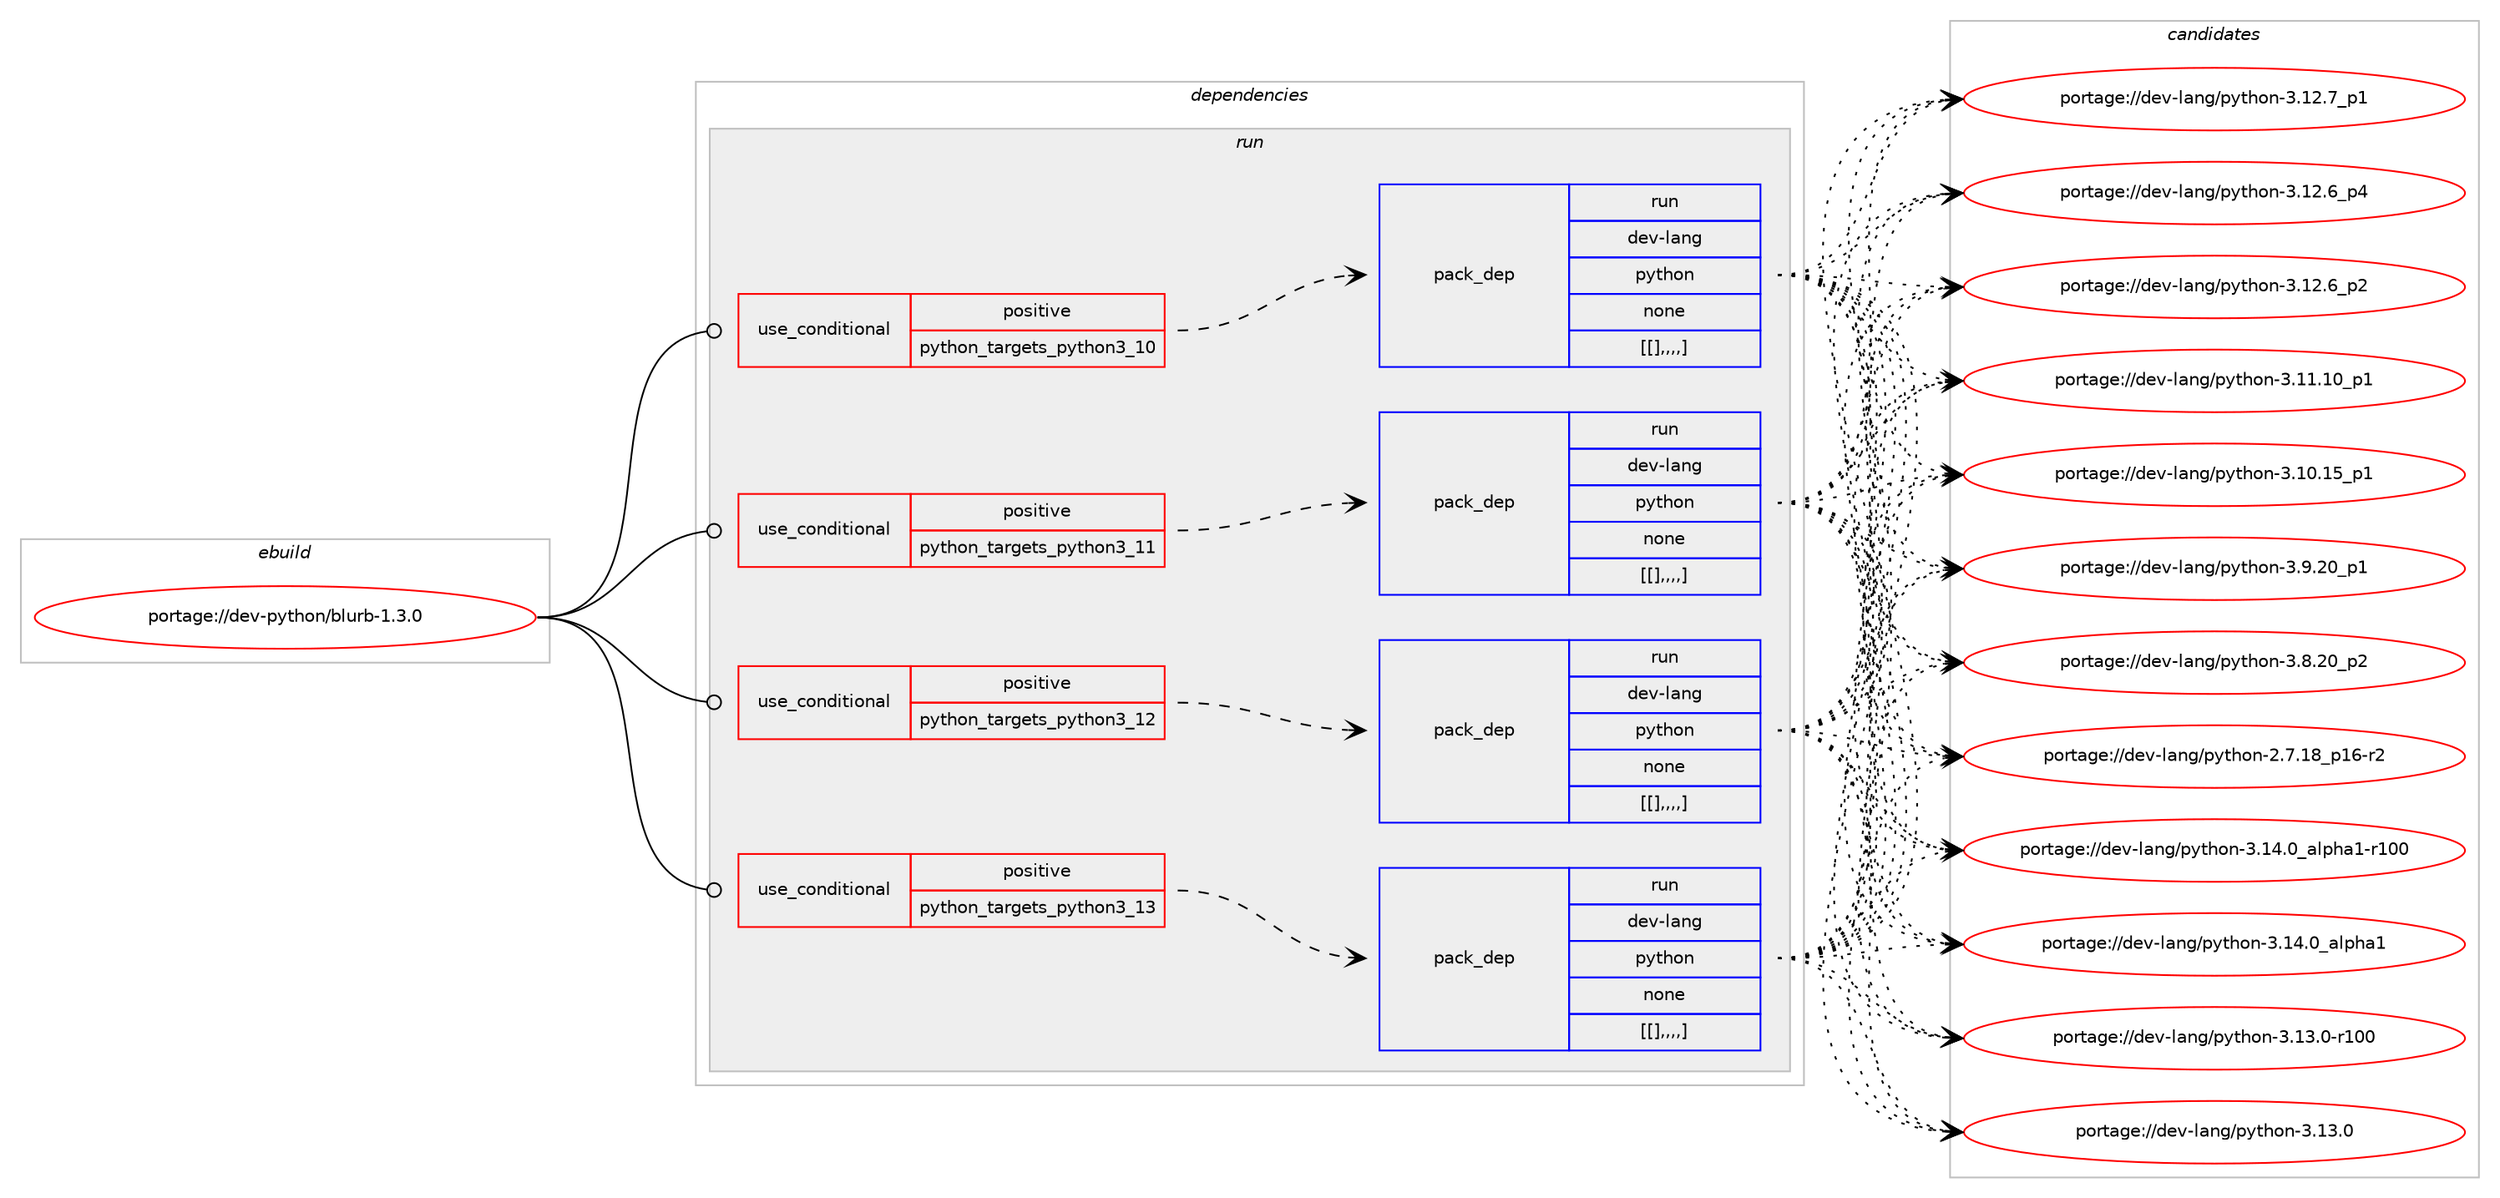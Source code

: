 digraph prolog {

# *************
# Graph options
# *************

newrank=true;
concentrate=true;
compound=true;
graph [rankdir=LR,fontname=Helvetica,fontsize=10,ranksep=1.5];#, ranksep=2.5, nodesep=0.2];
edge  [arrowhead=vee];
node  [fontname=Helvetica,fontsize=10];

# **********
# The ebuild
# **********

subgraph cluster_leftcol {
color=gray;
label=<<i>ebuild</i>>;
id [label="portage://dev-python/blurb-1.3.0", color=red, width=4, href="../dev-python/blurb-1.3.0.svg"];
}

# ****************
# The dependencies
# ****************

subgraph cluster_midcol {
color=gray;
label=<<i>dependencies</i>>;
subgraph cluster_compile {
fillcolor="#eeeeee";
style=filled;
label=<<i>compile</i>>;
}
subgraph cluster_compileandrun {
fillcolor="#eeeeee";
style=filled;
label=<<i>compile and run</i>>;
}
subgraph cluster_run {
fillcolor="#eeeeee";
style=filled;
label=<<i>run</i>>;
subgraph cond33330 {
dependency148024 [label=<<TABLE BORDER="0" CELLBORDER="1" CELLSPACING="0" CELLPADDING="4"><TR><TD ROWSPAN="3" CELLPADDING="10">use_conditional</TD></TR><TR><TD>positive</TD></TR><TR><TD>python_targets_python3_10</TD></TR></TABLE>>, shape=none, color=red];
subgraph pack113374 {
dependency148027 [label=<<TABLE BORDER="0" CELLBORDER="1" CELLSPACING="0" CELLPADDING="4" WIDTH="220"><TR><TD ROWSPAN="6" CELLPADDING="30">pack_dep</TD></TR><TR><TD WIDTH="110">run</TD></TR><TR><TD>dev-lang</TD></TR><TR><TD>python</TD></TR><TR><TD>none</TD></TR><TR><TD>[[],,,,]</TD></TR></TABLE>>, shape=none, color=blue];
}
dependency148024:e -> dependency148027:w [weight=20,style="dashed",arrowhead="vee"];
}
id:e -> dependency148024:w [weight=20,style="solid",arrowhead="odot"];
subgraph cond33336 {
dependency148033 [label=<<TABLE BORDER="0" CELLBORDER="1" CELLSPACING="0" CELLPADDING="4"><TR><TD ROWSPAN="3" CELLPADDING="10">use_conditional</TD></TR><TR><TD>positive</TD></TR><TR><TD>python_targets_python3_11</TD></TR></TABLE>>, shape=none, color=red];
subgraph pack113382 {
dependency148044 [label=<<TABLE BORDER="0" CELLBORDER="1" CELLSPACING="0" CELLPADDING="4" WIDTH="220"><TR><TD ROWSPAN="6" CELLPADDING="30">pack_dep</TD></TR><TR><TD WIDTH="110">run</TD></TR><TR><TD>dev-lang</TD></TR><TR><TD>python</TD></TR><TR><TD>none</TD></TR><TR><TD>[[],,,,]</TD></TR></TABLE>>, shape=none, color=blue];
}
dependency148033:e -> dependency148044:w [weight=20,style="dashed",arrowhead="vee"];
}
id:e -> dependency148033:w [weight=20,style="solid",arrowhead="odot"];
subgraph cond33343 {
dependency148052 [label=<<TABLE BORDER="0" CELLBORDER="1" CELLSPACING="0" CELLPADDING="4"><TR><TD ROWSPAN="3" CELLPADDING="10">use_conditional</TD></TR><TR><TD>positive</TD></TR><TR><TD>python_targets_python3_12</TD></TR></TABLE>>, shape=none, color=red];
subgraph pack113399 {
dependency148078 [label=<<TABLE BORDER="0" CELLBORDER="1" CELLSPACING="0" CELLPADDING="4" WIDTH="220"><TR><TD ROWSPAN="6" CELLPADDING="30">pack_dep</TD></TR><TR><TD WIDTH="110">run</TD></TR><TR><TD>dev-lang</TD></TR><TR><TD>python</TD></TR><TR><TD>none</TD></TR><TR><TD>[[],,,,]</TD></TR></TABLE>>, shape=none, color=blue];
}
dependency148052:e -> dependency148078:w [weight=20,style="dashed",arrowhead="vee"];
}
id:e -> dependency148052:w [weight=20,style="solid",arrowhead="odot"];
subgraph cond33362 {
dependency148097 [label=<<TABLE BORDER="0" CELLBORDER="1" CELLSPACING="0" CELLPADDING="4"><TR><TD ROWSPAN="3" CELLPADDING="10">use_conditional</TD></TR><TR><TD>positive</TD></TR><TR><TD>python_targets_python3_13</TD></TR></TABLE>>, shape=none, color=red];
subgraph pack113414 {
dependency148104 [label=<<TABLE BORDER="0" CELLBORDER="1" CELLSPACING="0" CELLPADDING="4" WIDTH="220"><TR><TD ROWSPAN="6" CELLPADDING="30">pack_dep</TD></TR><TR><TD WIDTH="110">run</TD></TR><TR><TD>dev-lang</TD></TR><TR><TD>python</TD></TR><TR><TD>none</TD></TR><TR><TD>[[],,,,]</TD></TR></TABLE>>, shape=none, color=blue];
}
dependency148097:e -> dependency148104:w [weight=20,style="dashed",arrowhead="vee"];
}
id:e -> dependency148097:w [weight=20,style="solid",arrowhead="odot"];
}
}

# **************
# The candidates
# **************

subgraph cluster_choices {
rank=same;
color=gray;
label=<<i>candidates</i>>;

subgraph choice113330 {
color=black;
nodesep=1;
choice100101118451089711010347112121116104111110455146495246489597108112104974945114494848 [label="portage://dev-lang/python-3.14.0_alpha1-r100", color=red, width=4,href="../dev-lang/python-3.14.0_alpha1-r100.svg"];
choice1001011184510897110103471121211161041111104551464952464895971081121049749 [label="portage://dev-lang/python-3.14.0_alpha1", color=red, width=4,href="../dev-lang/python-3.14.0_alpha1.svg"];
choice1001011184510897110103471121211161041111104551464951464845114494848 [label="portage://dev-lang/python-3.13.0-r100", color=red, width=4,href="../dev-lang/python-3.13.0-r100.svg"];
choice10010111845108971101034711212111610411111045514649514648 [label="portage://dev-lang/python-3.13.0", color=red, width=4,href="../dev-lang/python-3.13.0.svg"];
choice100101118451089711010347112121116104111110455146495046559511249 [label="portage://dev-lang/python-3.12.7_p1", color=red, width=4,href="../dev-lang/python-3.12.7_p1.svg"];
choice100101118451089711010347112121116104111110455146495046549511252 [label="portage://dev-lang/python-3.12.6_p4", color=red, width=4,href="../dev-lang/python-3.12.6_p4.svg"];
choice100101118451089711010347112121116104111110455146495046549511250 [label="portage://dev-lang/python-3.12.6_p2", color=red, width=4,href="../dev-lang/python-3.12.6_p2.svg"];
choice10010111845108971101034711212111610411111045514649494649489511249 [label="portage://dev-lang/python-3.11.10_p1", color=red, width=4,href="../dev-lang/python-3.11.10_p1.svg"];
choice10010111845108971101034711212111610411111045514649484649539511249 [label="portage://dev-lang/python-3.10.15_p1", color=red, width=4,href="../dev-lang/python-3.10.15_p1.svg"];
choice100101118451089711010347112121116104111110455146574650489511249 [label="portage://dev-lang/python-3.9.20_p1", color=red, width=4,href="../dev-lang/python-3.9.20_p1.svg"];
choice100101118451089711010347112121116104111110455146564650489511250 [label="portage://dev-lang/python-3.8.20_p2", color=red, width=4,href="../dev-lang/python-3.8.20_p2.svg"];
choice100101118451089711010347112121116104111110455046554649569511249544511450 [label="portage://dev-lang/python-2.7.18_p16-r2", color=red, width=4,href="../dev-lang/python-2.7.18_p16-r2.svg"];
dependency148027:e -> choice100101118451089711010347112121116104111110455146495246489597108112104974945114494848:w [style=dotted,weight="100"];
dependency148027:e -> choice1001011184510897110103471121211161041111104551464952464895971081121049749:w [style=dotted,weight="100"];
dependency148027:e -> choice1001011184510897110103471121211161041111104551464951464845114494848:w [style=dotted,weight="100"];
dependency148027:e -> choice10010111845108971101034711212111610411111045514649514648:w [style=dotted,weight="100"];
dependency148027:e -> choice100101118451089711010347112121116104111110455146495046559511249:w [style=dotted,weight="100"];
dependency148027:e -> choice100101118451089711010347112121116104111110455146495046549511252:w [style=dotted,weight="100"];
dependency148027:e -> choice100101118451089711010347112121116104111110455146495046549511250:w [style=dotted,weight="100"];
dependency148027:e -> choice10010111845108971101034711212111610411111045514649494649489511249:w [style=dotted,weight="100"];
dependency148027:e -> choice10010111845108971101034711212111610411111045514649484649539511249:w [style=dotted,weight="100"];
dependency148027:e -> choice100101118451089711010347112121116104111110455146574650489511249:w [style=dotted,weight="100"];
dependency148027:e -> choice100101118451089711010347112121116104111110455146564650489511250:w [style=dotted,weight="100"];
dependency148027:e -> choice100101118451089711010347112121116104111110455046554649569511249544511450:w [style=dotted,weight="100"];
}
subgraph choice113336 {
color=black;
nodesep=1;
choice100101118451089711010347112121116104111110455146495246489597108112104974945114494848 [label="portage://dev-lang/python-3.14.0_alpha1-r100", color=red, width=4,href="../dev-lang/python-3.14.0_alpha1-r100.svg"];
choice1001011184510897110103471121211161041111104551464952464895971081121049749 [label="portage://dev-lang/python-3.14.0_alpha1", color=red, width=4,href="../dev-lang/python-3.14.0_alpha1.svg"];
choice1001011184510897110103471121211161041111104551464951464845114494848 [label="portage://dev-lang/python-3.13.0-r100", color=red, width=4,href="../dev-lang/python-3.13.0-r100.svg"];
choice10010111845108971101034711212111610411111045514649514648 [label="portage://dev-lang/python-3.13.0", color=red, width=4,href="../dev-lang/python-3.13.0.svg"];
choice100101118451089711010347112121116104111110455146495046559511249 [label="portage://dev-lang/python-3.12.7_p1", color=red, width=4,href="../dev-lang/python-3.12.7_p1.svg"];
choice100101118451089711010347112121116104111110455146495046549511252 [label="portage://dev-lang/python-3.12.6_p4", color=red, width=4,href="../dev-lang/python-3.12.6_p4.svg"];
choice100101118451089711010347112121116104111110455146495046549511250 [label="portage://dev-lang/python-3.12.6_p2", color=red, width=4,href="../dev-lang/python-3.12.6_p2.svg"];
choice10010111845108971101034711212111610411111045514649494649489511249 [label="portage://dev-lang/python-3.11.10_p1", color=red, width=4,href="../dev-lang/python-3.11.10_p1.svg"];
choice10010111845108971101034711212111610411111045514649484649539511249 [label="portage://dev-lang/python-3.10.15_p1", color=red, width=4,href="../dev-lang/python-3.10.15_p1.svg"];
choice100101118451089711010347112121116104111110455146574650489511249 [label="portage://dev-lang/python-3.9.20_p1", color=red, width=4,href="../dev-lang/python-3.9.20_p1.svg"];
choice100101118451089711010347112121116104111110455146564650489511250 [label="portage://dev-lang/python-3.8.20_p2", color=red, width=4,href="../dev-lang/python-3.8.20_p2.svg"];
choice100101118451089711010347112121116104111110455046554649569511249544511450 [label="portage://dev-lang/python-2.7.18_p16-r2", color=red, width=4,href="../dev-lang/python-2.7.18_p16-r2.svg"];
dependency148044:e -> choice100101118451089711010347112121116104111110455146495246489597108112104974945114494848:w [style=dotted,weight="100"];
dependency148044:e -> choice1001011184510897110103471121211161041111104551464952464895971081121049749:w [style=dotted,weight="100"];
dependency148044:e -> choice1001011184510897110103471121211161041111104551464951464845114494848:w [style=dotted,weight="100"];
dependency148044:e -> choice10010111845108971101034711212111610411111045514649514648:w [style=dotted,weight="100"];
dependency148044:e -> choice100101118451089711010347112121116104111110455146495046559511249:w [style=dotted,weight="100"];
dependency148044:e -> choice100101118451089711010347112121116104111110455146495046549511252:w [style=dotted,weight="100"];
dependency148044:e -> choice100101118451089711010347112121116104111110455146495046549511250:w [style=dotted,weight="100"];
dependency148044:e -> choice10010111845108971101034711212111610411111045514649494649489511249:w [style=dotted,weight="100"];
dependency148044:e -> choice10010111845108971101034711212111610411111045514649484649539511249:w [style=dotted,weight="100"];
dependency148044:e -> choice100101118451089711010347112121116104111110455146574650489511249:w [style=dotted,weight="100"];
dependency148044:e -> choice100101118451089711010347112121116104111110455146564650489511250:w [style=dotted,weight="100"];
dependency148044:e -> choice100101118451089711010347112121116104111110455046554649569511249544511450:w [style=dotted,weight="100"];
}
subgraph choice113354 {
color=black;
nodesep=1;
choice100101118451089711010347112121116104111110455146495246489597108112104974945114494848 [label="portage://dev-lang/python-3.14.0_alpha1-r100", color=red, width=4,href="../dev-lang/python-3.14.0_alpha1-r100.svg"];
choice1001011184510897110103471121211161041111104551464952464895971081121049749 [label="portage://dev-lang/python-3.14.0_alpha1", color=red, width=4,href="../dev-lang/python-3.14.0_alpha1.svg"];
choice1001011184510897110103471121211161041111104551464951464845114494848 [label="portage://dev-lang/python-3.13.0-r100", color=red, width=4,href="../dev-lang/python-3.13.0-r100.svg"];
choice10010111845108971101034711212111610411111045514649514648 [label="portage://dev-lang/python-3.13.0", color=red, width=4,href="../dev-lang/python-3.13.0.svg"];
choice100101118451089711010347112121116104111110455146495046559511249 [label="portage://dev-lang/python-3.12.7_p1", color=red, width=4,href="../dev-lang/python-3.12.7_p1.svg"];
choice100101118451089711010347112121116104111110455146495046549511252 [label="portage://dev-lang/python-3.12.6_p4", color=red, width=4,href="../dev-lang/python-3.12.6_p4.svg"];
choice100101118451089711010347112121116104111110455146495046549511250 [label="portage://dev-lang/python-3.12.6_p2", color=red, width=4,href="../dev-lang/python-3.12.6_p2.svg"];
choice10010111845108971101034711212111610411111045514649494649489511249 [label="portage://dev-lang/python-3.11.10_p1", color=red, width=4,href="../dev-lang/python-3.11.10_p1.svg"];
choice10010111845108971101034711212111610411111045514649484649539511249 [label="portage://dev-lang/python-3.10.15_p1", color=red, width=4,href="../dev-lang/python-3.10.15_p1.svg"];
choice100101118451089711010347112121116104111110455146574650489511249 [label="portage://dev-lang/python-3.9.20_p1", color=red, width=4,href="../dev-lang/python-3.9.20_p1.svg"];
choice100101118451089711010347112121116104111110455146564650489511250 [label="portage://dev-lang/python-3.8.20_p2", color=red, width=4,href="../dev-lang/python-3.8.20_p2.svg"];
choice100101118451089711010347112121116104111110455046554649569511249544511450 [label="portage://dev-lang/python-2.7.18_p16-r2", color=red, width=4,href="../dev-lang/python-2.7.18_p16-r2.svg"];
dependency148078:e -> choice100101118451089711010347112121116104111110455146495246489597108112104974945114494848:w [style=dotted,weight="100"];
dependency148078:e -> choice1001011184510897110103471121211161041111104551464952464895971081121049749:w [style=dotted,weight="100"];
dependency148078:e -> choice1001011184510897110103471121211161041111104551464951464845114494848:w [style=dotted,weight="100"];
dependency148078:e -> choice10010111845108971101034711212111610411111045514649514648:w [style=dotted,weight="100"];
dependency148078:e -> choice100101118451089711010347112121116104111110455146495046559511249:w [style=dotted,weight="100"];
dependency148078:e -> choice100101118451089711010347112121116104111110455146495046549511252:w [style=dotted,weight="100"];
dependency148078:e -> choice100101118451089711010347112121116104111110455146495046549511250:w [style=dotted,weight="100"];
dependency148078:e -> choice10010111845108971101034711212111610411111045514649494649489511249:w [style=dotted,weight="100"];
dependency148078:e -> choice10010111845108971101034711212111610411111045514649484649539511249:w [style=dotted,weight="100"];
dependency148078:e -> choice100101118451089711010347112121116104111110455146574650489511249:w [style=dotted,weight="100"];
dependency148078:e -> choice100101118451089711010347112121116104111110455146564650489511250:w [style=dotted,weight="100"];
dependency148078:e -> choice100101118451089711010347112121116104111110455046554649569511249544511450:w [style=dotted,weight="100"];
}
subgraph choice113365 {
color=black;
nodesep=1;
choice100101118451089711010347112121116104111110455146495246489597108112104974945114494848 [label="portage://dev-lang/python-3.14.0_alpha1-r100", color=red, width=4,href="../dev-lang/python-3.14.0_alpha1-r100.svg"];
choice1001011184510897110103471121211161041111104551464952464895971081121049749 [label="portage://dev-lang/python-3.14.0_alpha1", color=red, width=4,href="../dev-lang/python-3.14.0_alpha1.svg"];
choice1001011184510897110103471121211161041111104551464951464845114494848 [label="portage://dev-lang/python-3.13.0-r100", color=red, width=4,href="../dev-lang/python-3.13.0-r100.svg"];
choice10010111845108971101034711212111610411111045514649514648 [label="portage://dev-lang/python-3.13.0", color=red, width=4,href="../dev-lang/python-3.13.0.svg"];
choice100101118451089711010347112121116104111110455146495046559511249 [label="portage://dev-lang/python-3.12.7_p1", color=red, width=4,href="../dev-lang/python-3.12.7_p1.svg"];
choice100101118451089711010347112121116104111110455146495046549511252 [label="portage://dev-lang/python-3.12.6_p4", color=red, width=4,href="../dev-lang/python-3.12.6_p4.svg"];
choice100101118451089711010347112121116104111110455146495046549511250 [label="portage://dev-lang/python-3.12.6_p2", color=red, width=4,href="../dev-lang/python-3.12.6_p2.svg"];
choice10010111845108971101034711212111610411111045514649494649489511249 [label="portage://dev-lang/python-3.11.10_p1", color=red, width=4,href="../dev-lang/python-3.11.10_p1.svg"];
choice10010111845108971101034711212111610411111045514649484649539511249 [label="portage://dev-lang/python-3.10.15_p1", color=red, width=4,href="../dev-lang/python-3.10.15_p1.svg"];
choice100101118451089711010347112121116104111110455146574650489511249 [label="portage://dev-lang/python-3.9.20_p1", color=red, width=4,href="../dev-lang/python-3.9.20_p1.svg"];
choice100101118451089711010347112121116104111110455146564650489511250 [label="portage://dev-lang/python-3.8.20_p2", color=red, width=4,href="../dev-lang/python-3.8.20_p2.svg"];
choice100101118451089711010347112121116104111110455046554649569511249544511450 [label="portage://dev-lang/python-2.7.18_p16-r2", color=red, width=4,href="../dev-lang/python-2.7.18_p16-r2.svg"];
dependency148104:e -> choice100101118451089711010347112121116104111110455146495246489597108112104974945114494848:w [style=dotted,weight="100"];
dependency148104:e -> choice1001011184510897110103471121211161041111104551464952464895971081121049749:w [style=dotted,weight="100"];
dependency148104:e -> choice1001011184510897110103471121211161041111104551464951464845114494848:w [style=dotted,weight="100"];
dependency148104:e -> choice10010111845108971101034711212111610411111045514649514648:w [style=dotted,weight="100"];
dependency148104:e -> choice100101118451089711010347112121116104111110455146495046559511249:w [style=dotted,weight="100"];
dependency148104:e -> choice100101118451089711010347112121116104111110455146495046549511252:w [style=dotted,weight="100"];
dependency148104:e -> choice100101118451089711010347112121116104111110455146495046549511250:w [style=dotted,weight="100"];
dependency148104:e -> choice10010111845108971101034711212111610411111045514649494649489511249:w [style=dotted,weight="100"];
dependency148104:e -> choice10010111845108971101034711212111610411111045514649484649539511249:w [style=dotted,weight="100"];
dependency148104:e -> choice100101118451089711010347112121116104111110455146574650489511249:w [style=dotted,weight="100"];
dependency148104:e -> choice100101118451089711010347112121116104111110455146564650489511250:w [style=dotted,weight="100"];
dependency148104:e -> choice100101118451089711010347112121116104111110455046554649569511249544511450:w [style=dotted,weight="100"];
}
}

}
